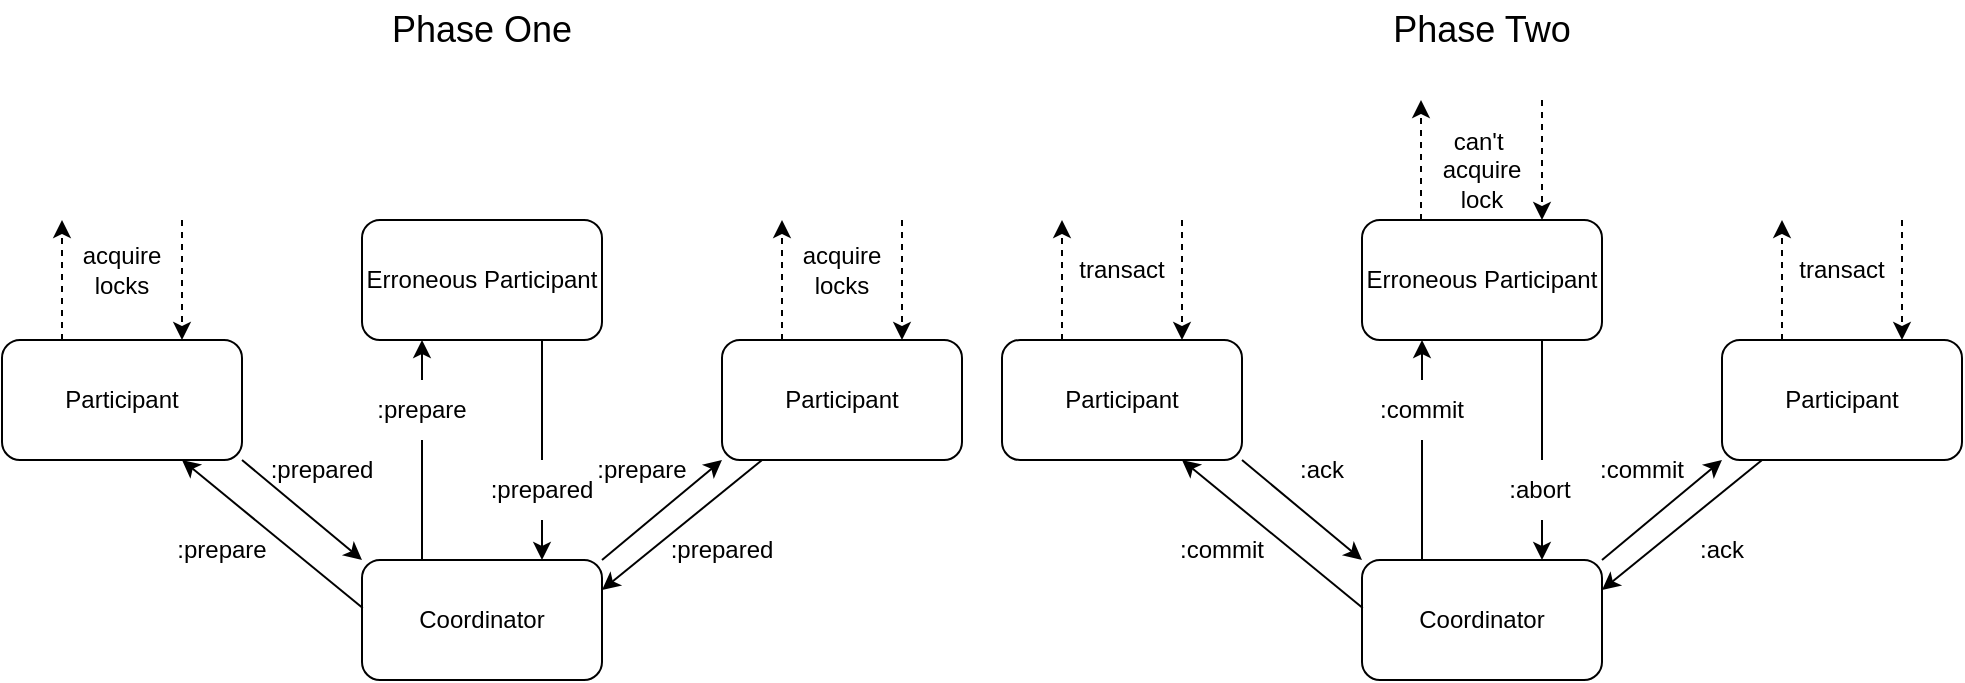 <mxfile version="24.4.9" type="device">
  <diagram name="Page-1" id="h0kYZlrYVy9sUb89Be3J">
    <mxGraphModel dx="1015" dy="813" grid="0" gridSize="10" guides="1" tooltips="1" connect="1" arrows="1" fold="1" page="0" pageScale="1" pageWidth="1100" pageHeight="1700" math="0" shadow="0">
      <root>
        <mxCell id="0" />
        <mxCell id="1" parent="0" />
        <mxCell id="aarwhKfDUta44lL6oCuK-1" value="Coordinator" style="rounded=1;whiteSpace=wrap;html=1;" vertex="1" parent="1">
          <mxGeometry x="380" y="330" width="120" height="60" as="geometry" />
        </mxCell>
        <mxCell id="aarwhKfDUta44lL6oCuK-2" value="Participant" style="rounded=1;whiteSpace=wrap;html=1;" vertex="1" parent="1">
          <mxGeometry x="200" y="220" width="120" height="60" as="geometry" />
        </mxCell>
        <mxCell id="aarwhKfDUta44lL6oCuK-3" value="Erroneous Participant" style="rounded=1;whiteSpace=wrap;html=1;" vertex="1" parent="1">
          <mxGeometry x="380" y="160" width="120" height="60" as="geometry" />
        </mxCell>
        <mxCell id="aarwhKfDUta44lL6oCuK-4" value="Participant" style="rounded=1;whiteSpace=wrap;html=1;" vertex="1" parent="1">
          <mxGeometry x="560" y="220" width="120" height="60" as="geometry" />
        </mxCell>
        <mxCell id="aarwhKfDUta44lL6oCuK-5" value="" style="endArrow=classic;html=1;rounded=0;exitX=0.003;exitY=0.4;exitDx=0;exitDy=0;entryX=0.75;entryY=1;entryDx=0;entryDy=0;exitPerimeter=0;" edge="1" parent="1" source="aarwhKfDUta44lL6oCuK-1" target="aarwhKfDUta44lL6oCuK-2">
          <mxGeometry width="50" height="50" relative="1" as="geometry">
            <mxPoint x="400" y="380" as="sourcePoint" />
            <mxPoint x="450" y="330" as="targetPoint" />
          </mxGeometry>
        </mxCell>
        <mxCell id="aarwhKfDUta44lL6oCuK-6" value="" style="endArrow=classic;html=1;rounded=0;exitX=1;exitY=1;exitDx=0;exitDy=0;entryX=0;entryY=0;entryDx=0;entryDy=0;" edge="1" parent="1" source="aarwhKfDUta44lL6oCuK-2" target="aarwhKfDUta44lL6oCuK-1">
          <mxGeometry width="50" height="50" relative="1" as="geometry">
            <mxPoint x="390" y="370" as="sourcePoint" />
            <mxPoint x="300" y="290" as="targetPoint" />
          </mxGeometry>
        </mxCell>
        <mxCell id="aarwhKfDUta44lL6oCuK-7" value=":prepare" style="text;html=1;align=center;verticalAlign=middle;whiteSpace=wrap;rounded=0;" vertex="1" parent="1">
          <mxGeometry x="280" y="310" width="60" height="30" as="geometry" />
        </mxCell>
        <mxCell id="aarwhKfDUta44lL6oCuK-8" value=":prepared" style="text;html=1;align=center;verticalAlign=middle;whiteSpace=wrap;rounded=0;" vertex="1" parent="1">
          <mxGeometry x="330" y="270" width="60" height="30" as="geometry" />
        </mxCell>
        <mxCell id="aarwhKfDUta44lL6oCuK-11" value="" style="endArrow=classic;dashed=1;html=1;rounded=0;exitX=0.25;exitY=0;exitDx=0;exitDy=0;endFill=1;" edge="1" parent="1" source="aarwhKfDUta44lL6oCuK-2">
          <mxGeometry width="50" height="50" relative="1" as="geometry">
            <mxPoint x="400" y="280" as="sourcePoint" />
            <mxPoint x="230" y="160" as="targetPoint" />
          </mxGeometry>
        </mxCell>
        <mxCell id="aarwhKfDUta44lL6oCuK-12" value="" style="endArrow=classic;dashed=1;html=1;rounded=0;endFill=1;entryX=0.75;entryY=0;entryDx=0;entryDy=0;" edge="1" parent="1" target="aarwhKfDUta44lL6oCuK-2">
          <mxGeometry width="50" height="50" relative="1" as="geometry">
            <mxPoint x="290" y="160" as="sourcePoint" />
            <mxPoint x="240" y="180" as="targetPoint" />
          </mxGeometry>
        </mxCell>
        <mxCell id="aarwhKfDUta44lL6oCuK-13" value="acquire&lt;div&gt;locks&lt;/div&gt;" style="text;html=1;align=center;verticalAlign=middle;whiteSpace=wrap;rounded=0;" vertex="1" parent="1">
          <mxGeometry x="230" y="170" width="60" height="30" as="geometry" />
        </mxCell>
        <mxCell id="aarwhKfDUta44lL6oCuK-14" value="" style="endArrow=classic;html=1;rounded=0;exitX=0.25;exitY=0;exitDx=0;exitDy=0;entryX=0.25;entryY=1;entryDx=0;entryDy=0;" edge="1" parent="1" source="aarwhKfDUta44lL6oCuK-1" target="aarwhKfDUta44lL6oCuK-3">
          <mxGeometry width="50" height="50" relative="1" as="geometry">
            <mxPoint x="400" y="280" as="sourcePoint" />
            <mxPoint x="450" y="230" as="targetPoint" />
          </mxGeometry>
        </mxCell>
        <mxCell id="aarwhKfDUta44lL6oCuK-15" value="" style="endArrow=classic;html=1;rounded=0;exitX=0.75;exitY=1;exitDx=0;exitDy=0;entryX=0.75;entryY=0;entryDx=0;entryDy=0;" edge="1" parent="1" source="aarwhKfDUta44lL6oCuK-3" target="aarwhKfDUta44lL6oCuK-1">
          <mxGeometry width="50" height="50" relative="1" as="geometry">
            <mxPoint x="420" y="340" as="sourcePoint" />
            <mxPoint x="420" y="230" as="targetPoint" />
          </mxGeometry>
        </mxCell>
        <mxCell id="aarwhKfDUta44lL6oCuK-16" value=":prepare" style="text;html=1;align=center;verticalAlign=middle;whiteSpace=wrap;rounded=0;fillColor=default;" vertex="1" parent="1">
          <mxGeometry x="380" y="240" width="60" height="30" as="geometry" />
        </mxCell>
        <mxCell id="aarwhKfDUta44lL6oCuK-18" value=":prepared" style="text;html=1;align=center;verticalAlign=middle;whiteSpace=wrap;rounded=0;fillColor=default;" vertex="1" parent="1">
          <mxGeometry x="440" y="280" width="60" height="30" as="geometry" />
        </mxCell>
        <mxCell id="aarwhKfDUta44lL6oCuK-19" value="" style="endArrow=classic;html=1;rounded=0;exitX=1;exitY=0;exitDx=0;exitDy=0;entryX=0;entryY=1;entryDx=0;entryDy=0;" edge="1" parent="1" source="aarwhKfDUta44lL6oCuK-1" target="aarwhKfDUta44lL6oCuK-4">
          <mxGeometry width="50" height="50" relative="1" as="geometry">
            <mxPoint x="390" y="364" as="sourcePoint" />
            <mxPoint x="300" y="290" as="targetPoint" />
          </mxGeometry>
        </mxCell>
        <mxCell id="aarwhKfDUta44lL6oCuK-21" value=":prepare" style="text;html=1;align=center;verticalAlign=middle;whiteSpace=wrap;rounded=0;fillColor=none;" vertex="1" parent="1">
          <mxGeometry x="490" y="270" width="60" height="30" as="geometry" />
        </mxCell>
        <mxCell id="aarwhKfDUta44lL6oCuK-22" value="" style="endArrow=classic;html=1;rounded=0;entryX=1;entryY=0.25;entryDx=0;entryDy=0;exitX=0.167;exitY=1;exitDx=0;exitDy=0;exitPerimeter=0;" edge="1" parent="1" source="aarwhKfDUta44lL6oCuK-4" target="aarwhKfDUta44lL6oCuK-1">
          <mxGeometry width="50" height="50" relative="1" as="geometry">
            <mxPoint x="574" y="284" as="sourcePoint" />
            <mxPoint x="630" y="320" as="targetPoint" />
          </mxGeometry>
        </mxCell>
        <mxCell id="aarwhKfDUta44lL6oCuK-23" value=":prepared" style="text;html=1;align=center;verticalAlign=middle;whiteSpace=wrap;rounded=0;" vertex="1" parent="1">
          <mxGeometry x="530" y="310" width="60" height="30" as="geometry" />
        </mxCell>
        <mxCell id="aarwhKfDUta44lL6oCuK-24" value="" style="endArrow=classic;dashed=1;html=1;rounded=0;exitX=0.25;exitY=0;exitDx=0;exitDy=0;endFill=1;" edge="1" parent="1">
          <mxGeometry width="50" height="50" relative="1" as="geometry">
            <mxPoint x="590" y="220" as="sourcePoint" />
            <mxPoint x="590" y="160" as="targetPoint" />
          </mxGeometry>
        </mxCell>
        <mxCell id="aarwhKfDUta44lL6oCuK-25" value="" style="endArrow=classic;dashed=1;html=1;rounded=0;endFill=1;entryX=0.75;entryY=0;entryDx=0;entryDy=0;" edge="1" parent="1">
          <mxGeometry width="50" height="50" relative="1" as="geometry">
            <mxPoint x="650" y="160" as="sourcePoint" />
            <mxPoint x="650" y="220" as="targetPoint" />
          </mxGeometry>
        </mxCell>
        <mxCell id="aarwhKfDUta44lL6oCuK-26" value="acquire&lt;div&gt;locks&lt;/div&gt;" style="text;html=1;align=center;verticalAlign=middle;whiteSpace=wrap;rounded=0;" vertex="1" parent="1">
          <mxGeometry x="590" y="170" width="60" height="30" as="geometry" />
        </mxCell>
        <mxCell id="aarwhKfDUta44lL6oCuK-27" value="Coordinator" style="rounded=1;whiteSpace=wrap;html=1;" vertex="1" parent="1">
          <mxGeometry x="880" y="330" width="120" height="60" as="geometry" />
        </mxCell>
        <mxCell id="aarwhKfDUta44lL6oCuK-28" value="Participant" style="rounded=1;whiteSpace=wrap;html=1;" vertex="1" parent="1">
          <mxGeometry x="700" y="220" width="120" height="60" as="geometry" />
        </mxCell>
        <mxCell id="aarwhKfDUta44lL6oCuK-29" value="Erroneous Participant" style="rounded=1;whiteSpace=wrap;html=1;" vertex="1" parent="1">
          <mxGeometry x="880" y="160" width="120" height="60" as="geometry" />
        </mxCell>
        <mxCell id="aarwhKfDUta44lL6oCuK-30" value="Participant" style="rounded=1;whiteSpace=wrap;html=1;" vertex="1" parent="1">
          <mxGeometry x="1060" y="220" width="120" height="60" as="geometry" />
        </mxCell>
        <mxCell id="aarwhKfDUta44lL6oCuK-31" value="" style="endArrow=classic;html=1;rounded=0;exitX=0.003;exitY=0.4;exitDx=0;exitDy=0;entryX=0.75;entryY=1;entryDx=0;entryDy=0;exitPerimeter=0;" edge="1" parent="1" source="aarwhKfDUta44lL6oCuK-27" target="aarwhKfDUta44lL6oCuK-28">
          <mxGeometry width="50" height="50" relative="1" as="geometry">
            <mxPoint x="900" y="380" as="sourcePoint" />
            <mxPoint x="950" y="330" as="targetPoint" />
          </mxGeometry>
        </mxCell>
        <mxCell id="aarwhKfDUta44lL6oCuK-32" value="" style="endArrow=classic;html=1;rounded=0;exitX=1;exitY=1;exitDx=0;exitDy=0;entryX=0;entryY=0;entryDx=0;entryDy=0;" edge="1" parent="1" source="aarwhKfDUta44lL6oCuK-28" target="aarwhKfDUta44lL6oCuK-27">
          <mxGeometry width="50" height="50" relative="1" as="geometry">
            <mxPoint x="890" y="370" as="sourcePoint" />
            <mxPoint x="800" y="290" as="targetPoint" />
          </mxGeometry>
        </mxCell>
        <mxCell id="aarwhKfDUta44lL6oCuK-33" value=":commit" style="text;html=1;align=center;verticalAlign=middle;whiteSpace=wrap;rounded=0;" vertex="1" parent="1">
          <mxGeometry x="780" y="310" width="60" height="30" as="geometry" />
        </mxCell>
        <mxCell id="aarwhKfDUta44lL6oCuK-34" value=":ack" style="text;html=1;align=center;verticalAlign=middle;whiteSpace=wrap;rounded=0;" vertex="1" parent="1">
          <mxGeometry x="830" y="270" width="60" height="30" as="geometry" />
        </mxCell>
        <mxCell id="aarwhKfDUta44lL6oCuK-35" value="" style="endArrow=classic;dashed=1;html=1;rounded=0;endFill=1;" edge="1" parent="1">
          <mxGeometry width="50" height="50" relative="1" as="geometry">
            <mxPoint x="730" y="220" as="sourcePoint" />
            <mxPoint x="730" y="160" as="targetPoint" />
          </mxGeometry>
        </mxCell>
        <mxCell id="aarwhKfDUta44lL6oCuK-36" value="" style="endArrow=classic;dashed=1;html=1;rounded=0;endFill=1;entryX=0.75;entryY=0;entryDx=0;entryDy=0;" edge="1" parent="1" target="aarwhKfDUta44lL6oCuK-28">
          <mxGeometry width="50" height="50" relative="1" as="geometry">
            <mxPoint x="790" y="160" as="sourcePoint" />
            <mxPoint x="740" y="180" as="targetPoint" />
          </mxGeometry>
        </mxCell>
        <mxCell id="aarwhKfDUta44lL6oCuK-37" value="transact" style="text;html=1;align=center;verticalAlign=middle;whiteSpace=wrap;rounded=0;" vertex="1" parent="1">
          <mxGeometry x="730" y="170" width="60" height="30" as="geometry" />
        </mxCell>
        <mxCell id="aarwhKfDUta44lL6oCuK-38" value="" style="endArrow=classic;html=1;rounded=0;exitX=0.25;exitY=0;exitDx=0;exitDy=0;entryX=0.25;entryY=1;entryDx=0;entryDy=0;" edge="1" parent="1" source="aarwhKfDUta44lL6oCuK-27" target="aarwhKfDUta44lL6oCuK-29">
          <mxGeometry width="50" height="50" relative="1" as="geometry">
            <mxPoint x="900" y="280" as="sourcePoint" />
            <mxPoint x="950" y="230" as="targetPoint" />
          </mxGeometry>
        </mxCell>
        <mxCell id="aarwhKfDUta44lL6oCuK-39" value="" style="endArrow=classic;html=1;rounded=0;exitX=0.75;exitY=1;exitDx=0;exitDy=0;entryX=0.75;entryY=0;entryDx=0;entryDy=0;" edge="1" parent="1" source="aarwhKfDUta44lL6oCuK-29" target="aarwhKfDUta44lL6oCuK-27">
          <mxGeometry width="50" height="50" relative="1" as="geometry">
            <mxPoint x="920" y="340" as="sourcePoint" />
            <mxPoint x="920" y="230" as="targetPoint" />
          </mxGeometry>
        </mxCell>
        <mxCell id="aarwhKfDUta44lL6oCuK-40" value=":commit" style="text;html=1;align=center;verticalAlign=middle;whiteSpace=wrap;rounded=0;fillColor=default;" vertex="1" parent="1">
          <mxGeometry x="880" y="240" width="60" height="30" as="geometry" />
        </mxCell>
        <mxCell id="aarwhKfDUta44lL6oCuK-41" value=":abort" style="text;html=1;align=center;verticalAlign=middle;whiteSpace=wrap;rounded=0;fillColor=default;" vertex="1" parent="1">
          <mxGeometry x="944" y="280" width="50" height="30" as="geometry" />
        </mxCell>
        <mxCell id="aarwhKfDUta44lL6oCuK-42" value="" style="endArrow=classic;html=1;rounded=0;exitX=1;exitY=0;exitDx=0;exitDy=0;entryX=0;entryY=1;entryDx=0;entryDy=0;" edge="1" parent="1" source="aarwhKfDUta44lL6oCuK-27" target="aarwhKfDUta44lL6oCuK-30">
          <mxGeometry width="50" height="50" relative="1" as="geometry">
            <mxPoint x="890" y="364" as="sourcePoint" />
            <mxPoint x="800" y="290" as="targetPoint" />
          </mxGeometry>
        </mxCell>
        <mxCell id="aarwhKfDUta44lL6oCuK-43" value=":commit" style="text;html=1;align=center;verticalAlign=middle;whiteSpace=wrap;rounded=0;fillColor=none;" vertex="1" parent="1">
          <mxGeometry x="990" y="270" width="60" height="30" as="geometry" />
        </mxCell>
        <mxCell id="aarwhKfDUta44lL6oCuK-44" value="" style="endArrow=classic;html=1;rounded=0;entryX=1;entryY=0.25;entryDx=0;entryDy=0;exitX=0.167;exitY=1;exitDx=0;exitDy=0;exitPerimeter=0;" edge="1" parent="1" source="aarwhKfDUta44lL6oCuK-30" target="aarwhKfDUta44lL6oCuK-27">
          <mxGeometry width="50" height="50" relative="1" as="geometry">
            <mxPoint x="1074" y="284" as="sourcePoint" />
            <mxPoint x="1130" y="320" as="targetPoint" />
          </mxGeometry>
        </mxCell>
        <mxCell id="aarwhKfDUta44lL6oCuK-45" value=":ack" style="text;html=1;align=center;verticalAlign=middle;whiteSpace=wrap;rounded=0;" vertex="1" parent="1">
          <mxGeometry x="1030" y="310" width="60" height="30" as="geometry" />
        </mxCell>
        <mxCell id="aarwhKfDUta44lL6oCuK-46" value="" style="endArrow=classic;dashed=1;html=1;rounded=0;exitX=0.25;exitY=0;exitDx=0;exitDy=0;endFill=1;" edge="1" parent="1">
          <mxGeometry width="50" height="50" relative="1" as="geometry">
            <mxPoint x="1090" y="220" as="sourcePoint" />
            <mxPoint x="1090" y="160" as="targetPoint" />
          </mxGeometry>
        </mxCell>
        <mxCell id="aarwhKfDUta44lL6oCuK-47" value="" style="endArrow=classic;dashed=1;html=1;rounded=0;endFill=1;entryX=0.75;entryY=0;entryDx=0;entryDy=0;" edge="1" parent="1">
          <mxGeometry width="50" height="50" relative="1" as="geometry">
            <mxPoint x="1150" y="160" as="sourcePoint" />
            <mxPoint x="1150" y="220" as="targetPoint" />
          </mxGeometry>
        </mxCell>
        <mxCell id="aarwhKfDUta44lL6oCuK-48" value="transact" style="text;html=1;align=center;verticalAlign=middle;whiteSpace=wrap;rounded=0;" vertex="1" parent="1">
          <mxGeometry x="1090" y="170" width="60" height="30" as="geometry" />
        </mxCell>
        <mxCell id="aarwhKfDUta44lL6oCuK-49" value="" style="endArrow=classic;dashed=1;html=1;rounded=0;endFill=1;" edge="1" parent="1">
          <mxGeometry width="50" height="50" relative="1" as="geometry">
            <mxPoint x="909.5" y="160" as="sourcePoint" />
            <mxPoint x="909.5" y="100" as="targetPoint" />
          </mxGeometry>
        </mxCell>
        <mxCell id="aarwhKfDUta44lL6oCuK-51" value="can&#39;t&amp;nbsp;&lt;div&gt;acquire&lt;/div&gt;&lt;div&gt;lock&lt;/div&gt;" style="text;html=1;align=center;verticalAlign=middle;whiteSpace=wrap;rounded=0;" vertex="1" parent="1">
          <mxGeometry x="910" y="120" width="60" height="30" as="geometry" />
        </mxCell>
        <mxCell id="aarwhKfDUta44lL6oCuK-52" value="" style="endArrow=classic;dashed=1;html=1;rounded=0;endFill=1;entryX=0.75;entryY=0;entryDx=0;entryDy=0;" edge="1" parent="1">
          <mxGeometry width="50" height="50" relative="1" as="geometry">
            <mxPoint x="970" y="100" as="sourcePoint" />
            <mxPoint x="970" y="160" as="targetPoint" />
          </mxGeometry>
        </mxCell>
        <mxCell id="aarwhKfDUta44lL6oCuK-53" value="&lt;font style=&quot;font-size: 18px;&quot;&gt;Phase One&lt;/font&gt;" style="text;html=1;align=center;verticalAlign=middle;whiteSpace=wrap;rounded=0;" vertex="1" parent="1">
          <mxGeometry x="380" y="50" width="120" height="30" as="geometry" />
        </mxCell>
        <mxCell id="aarwhKfDUta44lL6oCuK-54" value="&lt;font style=&quot;font-size: 18px;&quot;&gt;Phase Two&lt;/font&gt;" style="text;html=1;align=center;verticalAlign=middle;whiteSpace=wrap;rounded=0;" vertex="1" parent="1">
          <mxGeometry x="880" y="50" width="120" height="30" as="geometry" />
        </mxCell>
      </root>
    </mxGraphModel>
  </diagram>
</mxfile>
